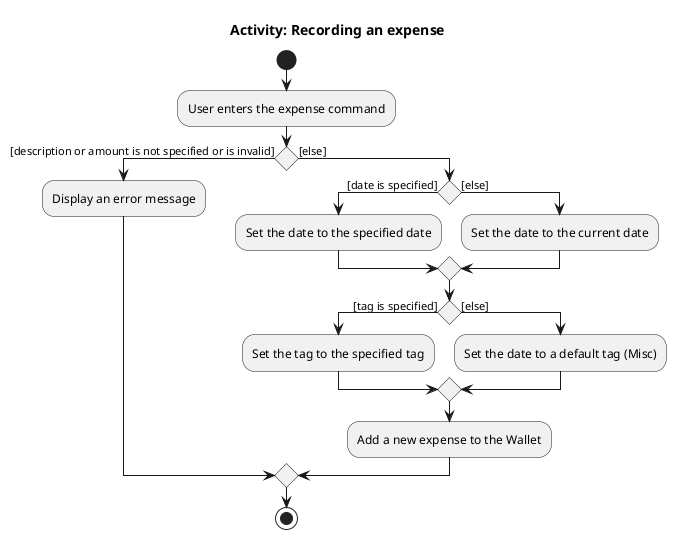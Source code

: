 @startuml
title Activity: Recording an expense
start
:User enters the expense command;

if () then ([description or amount is not specified or is invalid])
    :Display an error message;
else ([else])
    if () then ([date is specified])
        :Set the date to the specified date;
    else ([else])
        :Set the date to the current date;
    endif
    if () then ([tag is specified])
        :Set the tag to the specified tag;
    else ([else])
        :Set the date to a default tag (Misc);
    endif
    :Add a new expense to the Wallet;
endif
stop
@enduml
